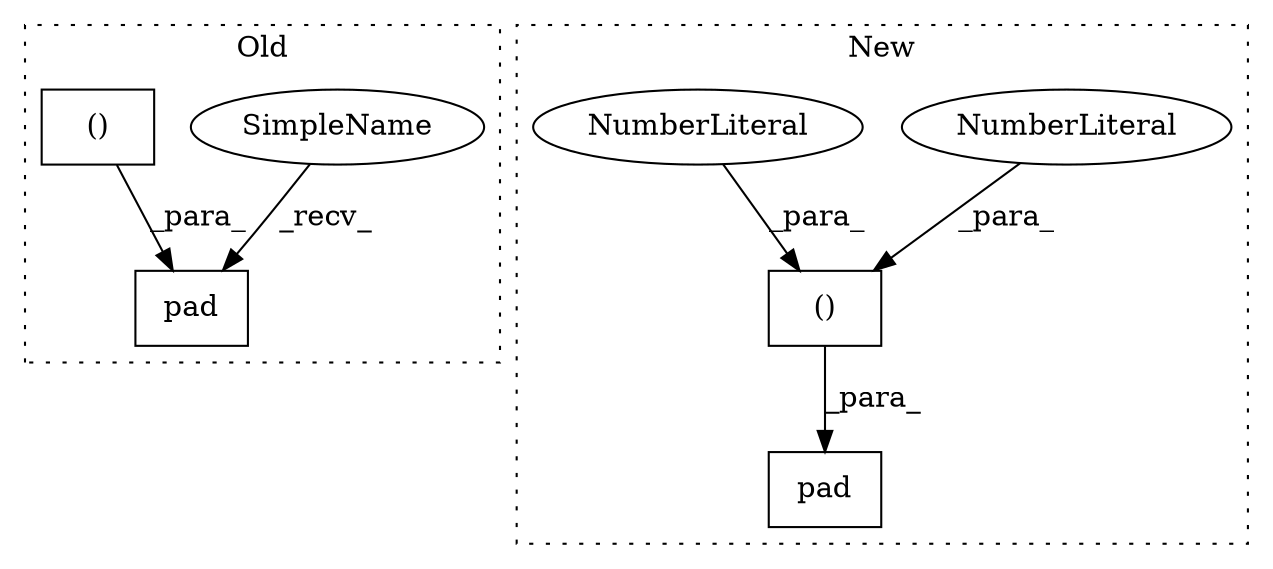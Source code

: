digraph G {
subgraph cluster0 {
1 [label="SimpleName" a="42" s="1090" l="5" shape="ellipse"];
6 [label="pad" a="32" s="1096,1162" l="4,1" shape="box"];
7 [label="()" a="106" s="1110" l="44" shape="box"];
label = "Old";
style="dotted";
}
subgraph cluster1 {
2 [label="pad" a="32" s="1440,1463" l="4,1" shape="box"];
3 [label="()" a="106" s="1225" l="15" shape="box"];
4 [label="NumberLiteral" a="34" s="1225" l="1" shape="ellipse"];
5 [label="NumberLiteral" a="34" s="1239" l="1" shape="ellipse"];
label = "New";
style="dotted";
}
1 -> 6 [label="_recv_"];
3 -> 2 [label="_para_"];
4 -> 3 [label="_para_"];
5 -> 3 [label="_para_"];
7 -> 6 [label="_para_"];
}